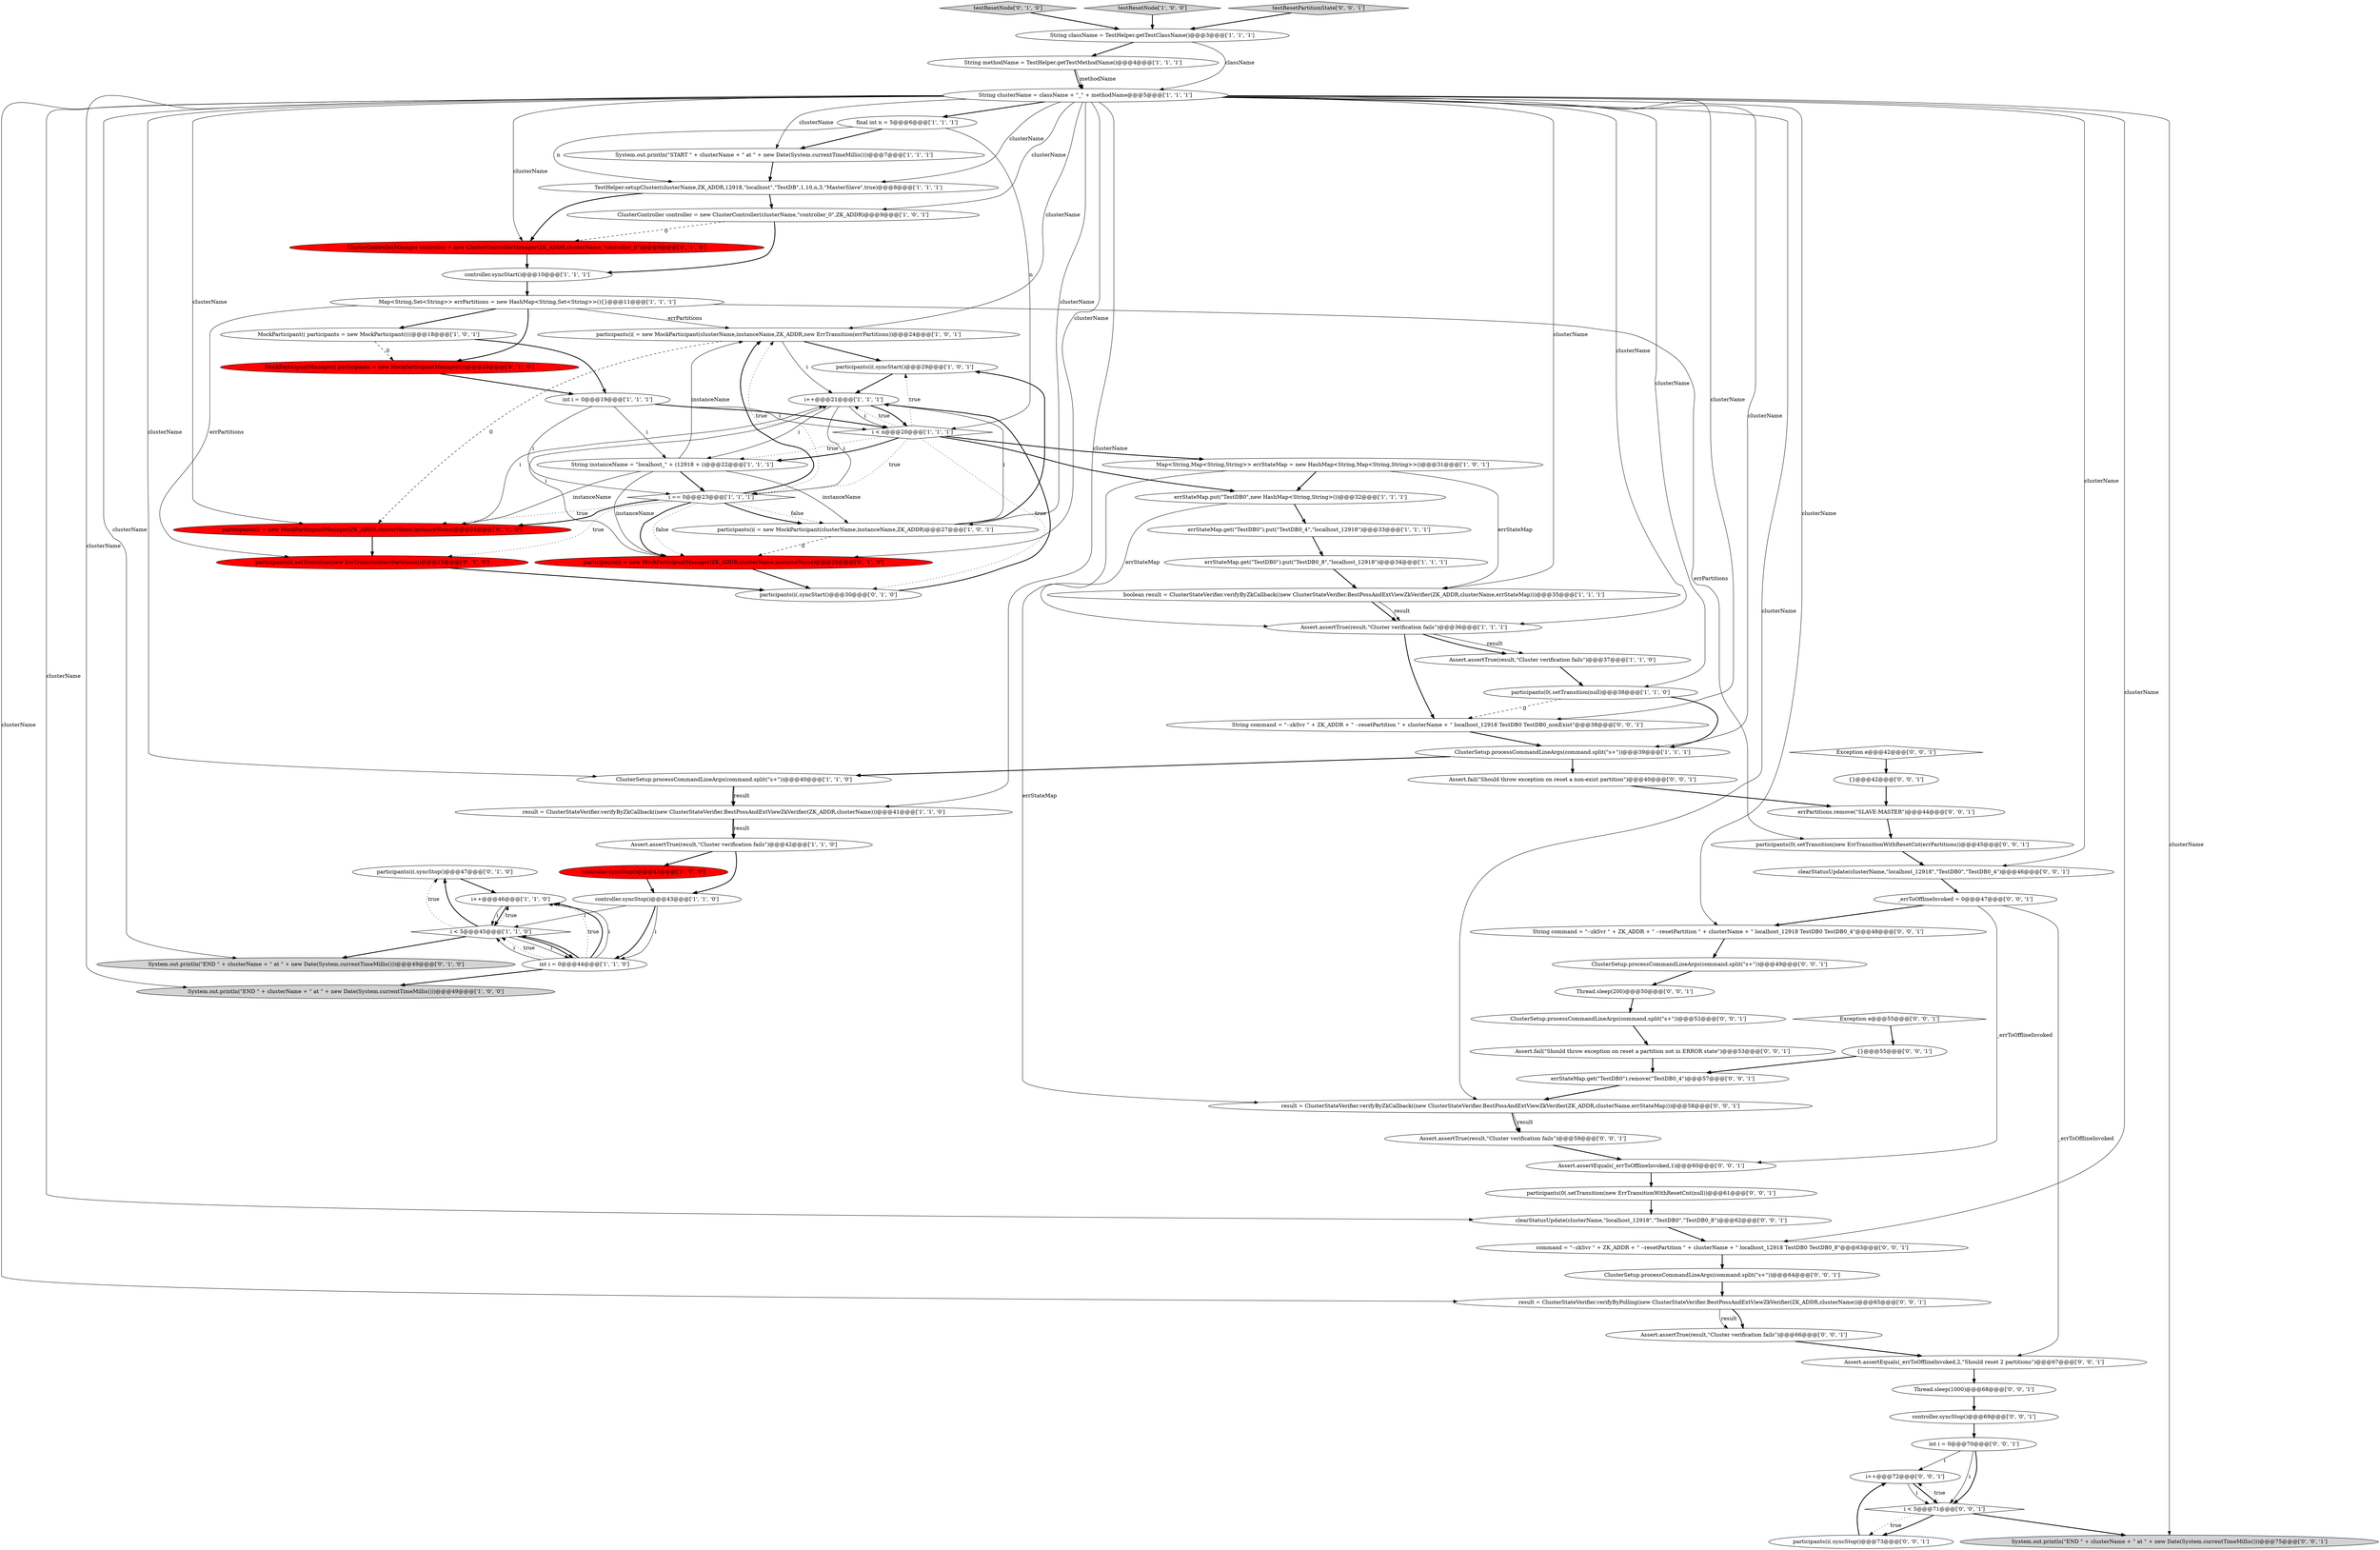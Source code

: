 digraph {
42 [style = filled, label = "participants(i(.syncStop()@@@47@@@['0', '1', '0']", fillcolor = white, shape = ellipse image = "AAA0AAABBB2BBB"];
71 [style = filled, label = "result = ClusterStateVerifier.verifyByPolling(new ClusterStateVerifier.BestPossAndExtViewZkVerifier(ZK_ADDR,clusterName))@@@65@@@['0', '0', '1']", fillcolor = white, shape = ellipse image = "AAA0AAABBB3BBB"];
79 [style = filled, label = "String command = \"--zkSvr \" + ZK_ADDR + \" --resetPartition \" + clusterName + \" localhost_12918 TestDB0 TestDB0_4\"@@@48@@@['0', '0', '1']", fillcolor = white, shape = ellipse image = "AAA0AAABBB3BBB"];
43 [style = filled, label = "testResetNode['0', '1', '0']", fillcolor = lightgray, shape = diamond image = "AAA0AAABBB2BBB"];
3 [style = filled, label = "participants(i(.syncStart()@@@29@@@['1', '0', '1']", fillcolor = white, shape = ellipse image = "AAA0AAABBB1BBB"];
36 [style = filled, label = "int i = 0@@@44@@@['1', '1', '0']", fillcolor = white, shape = ellipse image = "AAA0AAABBB1BBB"];
76 [style = filled, label = "i++@@@72@@@['0', '0', '1']", fillcolor = white, shape = ellipse image = "AAA0AAABBB3BBB"];
61 [style = filled, label = "controller.syncStop()@@@69@@@['0', '0', '1']", fillcolor = white, shape = ellipse image = "AAA0AAABBB3BBB"];
29 [style = filled, label = "Assert.assertTrue(result,\"Cluster verification fails\")@@@36@@@['1', '1', '1']", fillcolor = white, shape = ellipse image = "AAA0AAABBB1BBB"];
57 [style = filled, label = "Exception e@@@55@@@['0', '0', '1']", fillcolor = white, shape = diamond image = "AAA0AAABBB3BBB"];
1 [style = filled, label = "Assert.assertTrue(result,\"Cluster verification fails\")@@@42@@@['1', '1', '0']", fillcolor = white, shape = ellipse image = "AAA0AAABBB1BBB"];
14 [style = filled, label = "testResetNode['1', '0', '0']", fillcolor = lightgray, shape = diamond image = "AAA0AAABBB1BBB"];
9 [style = filled, label = "String methodName = TestHelper.getTestMethodName()@@@4@@@['1', '1', '1']", fillcolor = white, shape = ellipse image = "AAA0AAABBB1BBB"];
30 [style = filled, label = "errStateMap.put(\"TestDB0\",new HashMap<String,String>())@@@32@@@['1', '1', '1']", fillcolor = white, shape = ellipse image = "AAA0AAABBB1BBB"];
25 [style = filled, label = "String className = TestHelper.getTestClassName()@@@3@@@['1', '1', '1']", fillcolor = white, shape = ellipse image = "AAA0AAABBB1BBB"];
31 [style = filled, label = "Assert.assertTrue(result,\"Cluster verification fails\")@@@37@@@['1', '1', '0']", fillcolor = white, shape = ellipse image = "AAA0AAABBB1BBB"];
24 [style = filled, label = "participants(i( = new MockParticipant(clusterName,instanceName,ZK_ADDR,new ErrTransition(errPartitions))@@@24@@@['1', '0', '1']", fillcolor = white, shape = ellipse image = "AAA0AAABBB1BBB"];
34 [style = filled, label = "errStateMap.get(\"TestDB0\").put(\"TestDB0_4\",\"localhost_12918\")@@@33@@@['1', '1', '1']", fillcolor = white, shape = ellipse image = "AAA0AAABBB1BBB"];
50 [style = filled, label = "ClusterSetup.processCommandLineArgs(command.split(\"\s+\"))@@@49@@@['0', '0', '1']", fillcolor = white, shape = ellipse image = "AAA0AAABBB3BBB"];
0 [style = filled, label = "ClusterController controller = new ClusterController(clusterName,\"controller_0\",ZK_ADDR)@@@9@@@['1', '0', '1']", fillcolor = white, shape = ellipse image = "AAA0AAABBB1BBB"];
22 [style = filled, label = "Map<String,Set<String>> errPartitions = new HashMap<String,Set<String>>(){}@@@11@@@['1', '1', '1']", fillcolor = white, shape = ellipse image = "AAA0AAABBB1BBB"];
28 [style = filled, label = "participants(0(.setTransition(null)@@@38@@@['1', '1', '0']", fillcolor = white, shape = ellipse image = "AAA0AAABBB1BBB"];
49 [style = filled, label = "participants(0(.setTransition(new ErrTransitionWithResetCnt(null))@@@61@@@['0', '0', '1']", fillcolor = white, shape = ellipse image = "AAA0AAABBB3BBB"];
58 [style = filled, label = "Thread.sleep(1000)@@@68@@@['0', '0', '1']", fillcolor = white, shape = ellipse image = "AAA0AAABBB3BBB"];
59 [style = filled, label = "i < 5@@@71@@@['0', '0', '1']", fillcolor = white, shape = diamond image = "AAA0AAABBB3BBB"];
60 [style = filled, label = "{}@@@55@@@['0', '0', '1']", fillcolor = white, shape = ellipse image = "AAA0AAABBB3BBB"];
51 [style = filled, label = "Assert.assertEquals(_errToOfflineInvoked,1)@@@60@@@['0', '0', '1']", fillcolor = white, shape = ellipse image = "AAA0AAABBB3BBB"];
27 [style = filled, label = "i < 5@@@45@@@['1', '1', '0']", fillcolor = white, shape = diamond image = "AAA0AAABBB1BBB"];
38 [style = filled, label = "participants(i(.setTransition(new ErrTransition(errPartitions))@@@25@@@['0', '1', '0']", fillcolor = red, shape = ellipse image = "AAA1AAABBB2BBB"];
65 [style = filled, label = "Assert.fail(\"Should throw exception on reset a partition not in ERROR state\")@@@53@@@['0', '0', '1']", fillcolor = white, shape = ellipse image = "AAA0AAABBB3BBB"];
2 [style = filled, label = "participants(i( = new MockParticipant(clusterName,instanceName,ZK_ADDR)@@@27@@@['1', '0', '1']", fillcolor = white, shape = ellipse image = "AAA0AAABBB1BBB"];
74 [style = filled, label = "command = \"--zkSvr \" + ZK_ADDR + \" --resetPartition \" + clusterName + \" localhost_12918 TestDB0 TestDB0_8\"@@@63@@@['0', '0', '1']", fillcolor = white, shape = ellipse image = "AAA0AAABBB3BBB"];
35 [style = filled, label = "i < n@@@20@@@['1', '1', '1']", fillcolor = white, shape = diamond image = "AAA0AAABBB1BBB"];
18 [style = filled, label = "System.out.println(\"END \" + clusterName + \" at \" + new Date(System.currentTimeMillis()))@@@49@@@['1', '0', '0']", fillcolor = lightgray, shape = ellipse image = "AAA0AAABBB1BBB"];
32 [style = filled, label = "controller.syncStop()@@@43@@@['1', '0', '0']", fillcolor = red, shape = ellipse image = "AAA1AAABBB1BBB"];
75 [style = filled, label = "String command = \"--zkSvr \" + ZK_ADDR + \" --resetPartition \" + clusterName + \" localhost_12918 TestDB0 TestDB0_nonExist\"@@@38@@@['0', '0', '1']", fillcolor = white, shape = ellipse image = "AAA0AAABBB3BBB"];
7 [style = filled, label = "controller.syncStop()@@@43@@@['1', '1', '0']", fillcolor = white, shape = ellipse image = "AAA0AAABBB1BBB"];
77 [style = filled, label = "testResetPartitionState['0', '0', '1']", fillcolor = lightgray, shape = diamond image = "AAA0AAABBB3BBB"];
53 [style = filled, label = "int i = 0@@@70@@@['0', '0', '1']", fillcolor = white, shape = ellipse image = "AAA0AAABBB3BBB"];
8 [style = filled, label = "i == 0@@@23@@@['1', '1', '1']", fillcolor = white, shape = diamond image = "AAA0AAABBB1BBB"];
40 [style = filled, label = "System.out.println(\"END \" + clusterName + \" at \" + new Date(System.currentTimeMillis()))@@@49@@@['0', '1', '0']", fillcolor = lightgray, shape = ellipse image = "AAA0AAABBB2BBB"];
55 [style = filled, label = "_errToOfflineInvoked = 0@@@47@@@['0', '0', '1']", fillcolor = white, shape = ellipse image = "AAA0AAABBB3BBB"];
47 [style = filled, label = "ClusterSetup.processCommandLineArgs(command.split(\"\s+\"))@@@52@@@['0', '0', '1']", fillcolor = white, shape = ellipse image = "AAA0AAABBB3BBB"];
6 [style = filled, label = "i++@@@46@@@['1', '1', '0']", fillcolor = white, shape = ellipse image = "AAA0AAABBB1BBB"];
52 [style = filled, label = "clearStatusUpdate(clusterName,\"localhost_12918\",\"TestDB0\",\"TestDB0_8\")@@@62@@@['0', '0', '1']", fillcolor = white, shape = ellipse image = "AAA0AAABBB3BBB"];
63 [style = filled, label = "ClusterSetup.processCommandLineArgs(command.split(\"\s+\"))@@@64@@@['0', '0', '1']", fillcolor = white, shape = ellipse image = "AAA0AAABBB3BBB"];
4 [style = filled, label = "errStateMap.get(\"TestDB0\").put(\"TestDB0_8\",\"localhost_12918\")@@@34@@@['1', '1', '1']", fillcolor = white, shape = ellipse image = "AAA0AAABBB1BBB"];
33 [style = filled, label = "Map<String,Map<String,String>> errStateMap = new HashMap<String,Map<String,String>>()@@@31@@@['1', '0', '1']", fillcolor = white, shape = ellipse image = "AAA0AAABBB1BBB"];
13 [style = filled, label = "String instanceName = \"localhost_\" + (12918 + i)@@@22@@@['1', '1', '1']", fillcolor = white, shape = ellipse image = "AAA0AAABBB1BBB"];
66 [style = filled, label = "errStateMap.get(\"TestDB0\").remove(\"TestDB0_4\")@@@57@@@['0', '0', '1']", fillcolor = white, shape = ellipse image = "AAA0AAABBB3BBB"];
67 [style = filled, label = "clearStatusUpdate(clusterName,\"localhost_12918\",\"TestDB0\",\"TestDB0_4\")@@@46@@@['0', '0', '1']", fillcolor = white, shape = ellipse image = "AAA0AAABBB3BBB"];
69 [style = filled, label = "Thread.sleep(200)@@@50@@@['0', '0', '1']", fillcolor = white, shape = ellipse image = "AAA0AAABBB3BBB"];
73 [style = filled, label = "participants(i(.syncStop()@@@73@@@['0', '0', '1']", fillcolor = white, shape = ellipse image = "AAA0AAABBB3BBB"];
20 [style = filled, label = "i++@@@21@@@['1', '1', '1']", fillcolor = white, shape = ellipse image = "AAA0AAABBB1BBB"];
70 [style = filled, label = "participants(0(.setTransition(new ErrTransitionWithResetCnt(errPartitions))@@@45@@@['0', '0', '1']", fillcolor = white, shape = ellipse image = "AAA0AAABBB3BBB"];
39 [style = filled, label = "MockParticipantManager(( participants = new MockParticipantManager((((@@@18@@@['0', '1', '0']", fillcolor = red, shape = ellipse image = "AAA1AAABBB2BBB"];
54 [style = filled, label = "Assert.fail(\"Should throw exception on reset a non-exist partition\")@@@40@@@['0', '0', '1']", fillcolor = white, shape = ellipse image = "AAA0AAABBB3BBB"];
56 [style = filled, label = "Assert.assertTrue(result,\"Cluster verification fails\")@@@59@@@['0', '0', '1']", fillcolor = white, shape = ellipse image = "AAA0AAABBB3BBB"];
44 [style = filled, label = "participants(i( = new MockParticipantManager(ZK_ADDR,clusterName,instanceName)@@@28@@@['0', '1', '0']", fillcolor = red, shape = ellipse image = "AAA1AAABBB2BBB"];
64 [style = filled, label = "result = ClusterStateVerifier.verifyByZkCallback((new ClusterStateVerifier.BestPossAndExtViewZkVerifier(ZK_ADDR,clusterName,errStateMap)))@@@58@@@['0', '0', '1']", fillcolor = white, shape = ellipse image = "AAA0AAABBB3BBB"];
62 [style = filled, label = "Assert.assertTrue(result,\"Cluster verification fails\")@@@66@@@['0', '0', '1']", fillcolor = white, shape = ellipse image = "AAA0AAABBB3BBB"];
17 [style = filled, label = "int i = 0@@@19@@@['1', '1', '1']", fillcolor = white, shape = ellipse image = "AAA0AAABBB1BBB"];
15 [style = filled, label = "final int n = 5@@@6@@@['1', '1', '1']", fillcolor = white, shape = ellipse image = "AAA0AAABBB1BBB"];
5 [style = filled, label = "ClusterSetup.processCommandLineArgs(command.split(\"\s+\"))@@@40@@@['1', '1', '0']", fillcolor = white, shape = ellipse image = "AAA0AAABBB1BBB"];
48 [style = filled, label = "Exception e@@@42@@@['0', '0', '1']", fillcolor = white, shape = diamond image = "AAA0AAABBB3BBB"];
68 [style = filled, label = "{}@@@42@@@['0', '0', '1']", fillcolor = white, shape = ellipse image = "AAA0AAABBB3BBB"];
46 [style = filled, label = "errPartitions.remove(\"SLAVE-MASTER\")@@@44@@@['0', '0', '1']", fillcolor = white, shape = ellipse image = "AAA0AAABBB3BBB"];
41 [style = filled, label = "ClusterControllerManager controller = new ClusterControllerManager(ZK_ADDR,clusterName,\"controller_0\")@@@9@@@['0', '1', '0']", fillcolor = red, shape = ellipse image = "AAA1AAABBB2BBB"];
21 [style = filled, label = "TestHelper.setupCluster(clusterName,ZK_ADDR,12918,\"localhost\",\"TestDB\",1,10,n,3,\"MasterSlave\",true)@@@8@@@['1', '1', '1']", fillcolor = white, shape = ellipse image = "AAA0AAABBB1BBB"];
19 [style = filled, label = "boolean result = ClusterStateVerifier.verifyByZkCallback((new ClusterStateVerifier.BestPossAndExtViewZkVerifier(ZK_ADDR,clusterName,errStateMap)))@@@35@@@['1', '1', '1']", fillcolor = white, shape = ellipse image = "AAA0AAABBB1BBB"];
11 [style = filled, label = "System.out.println(\"START \" + clusterName + \" at \" + new Date(System.currentTimeMillis()))@@@7@@@['1', '1', '1']", fillcolor = white, shape = ellipse image = "AAA0AAABBB1BBB"];
26 [style = filled, label = "String clusterName = className + \"_\" + methodName@@@5@@@['1', '1', '1']", fillcolor = white, shape = ellipse image = "AAA0AAABBB1BBB"];
78 [style = filled, label = "System.out.println(\"END \" + clusterName + \" at \" + new Date(System.currentTimeMillis()))@@@75@@@['0', '0', '1']", fillcolor = lightgray, shape = ellipse image = "AAA0AAABBB3BBB"];
45 [style = filled, label = "participants(i( = new MockParticipantManager(ZK_ADDR,clusterName,instanceName)@@@24@@@['0', '1', '0']", fillcolor = red, shape = ellipse image = "AAA1AAABBB2BBB"];
16 [style = filled, label = "result = ClusterStateVerifier.verifyByZkCallback((new ClusterStateVerifier.BestPossAndExtViewZkVerifier(ZK_ADDR,clusterName)))@@@41@@@['1', '1', '0']", fillcolor = white, shape = ellipse image = "AAA0AAABBB1BBB"];
12 [style = filled, label = "MockParticipant(( participants = new MockParticipant((((@@@18@@@['1', '0', '1']", fillcolor = white, shape = ellipse image = "AAA0AAABBB1BBB"];
23 [style = filled, label = "controller.syncStart()@@@10@@@['1', '1', '1']", fillcolor = white, shape = ellipse image = "AAA0AAABBB1BBB"];
72 [style = filled, label = "Assert.assertEquals(_errToOfflineInvoked,2,\"Should reset 2 partitions\")@@@67@@@['0', '0', '1']", fillcolor = white, shape = ellipse image = "AAA0AAABBB3BBB"];
37 [style = filled, label = "participants(i(.syncStart()@@@30@@@['0', '1', '0']", fillcolor = white, shape = ellipse image = "AAA0AAABBB2BBB"];
10 [style = filled, label = "ClusterSetup.processCommandLineArgs(command.split(\"\s+\"))@@@39@@@['1', '1', '1']", fillcolor = white, shape = ellipse image = "AAA0AAABBB1BBB"];
35->20 [style = dotted, label="true"];
33->19 [style = solid, label="errStateMap"];
36->6 [style = dotted, label="true"];
59->76 [style = dotted, label="true"];
20->35 [style = solid, label="i"];
70->67 [style = bold, label=""];
14->25 [style = bold, label=""];
26->41 [style = solid, label="clusterName"];
29->31 [style = solid, label="result"];
77->25 [style = bold, label=""];
15->35 [style = solid, label="n"];
5->16 [style = solid, label="result"];
53->59 [style = solid, label="i"];
10->54 [style = bold, label=""];
71->62 [style = bold, label=""];
24->20 [style = solid, label="i"];
64->56 [style = solid, label="result"];
17->35 [style = solid, label="i"];
30->29 [style = solid, label="errStateMap"];
9->26 [style = solid, label="methodName"];
17->8 [style = solid, label="i"];
7->36 [style = solid, label="i"];
8->44 [style = bold, label=""];
35->8 [style = dotted, label="true"];
26->2 [style = solid, label="clusterName"];
59->78 [style = bold, label=""];
26->75 [style = solid, label="clusterName"];
9->26 [style = bold, label=""];
23->22 [style = bold, label=""];
22->24 [style = solid, label="errPartitions"];
15->11 [style = bold, label=""];
13->44 [style = solid, label="instanceName"];
66->64 [style = bold, label=""];
79->50 [style = bold, label=""];
45->38 [style = bold, label=""];
36->18 [style = bold, label=""];
26->15 [style = bold, label=""];
26->74 [style = solid, label="clusterName"];
52->74 [style = bold, label=""];
26->5 [style = solid, label="clusterName"];
16->1 [style = solid, label="result"];
13->2 [style = solid, label="instanceName"];
35->37 [style = dotted, label="true"];
73->76 [style = bold, label=""];
75->10 [style = bold, label=""];
26->29 [style = solid, label="clusterName"];
76->59 [style = solid, label="i"];
33->64 [style = solid, label="errStateMap"];
8->38 [style = dotted, label="true"];
60->66 [style = bold, label=""];
17->35 [style = bold, label=""];
36->6 [style = bold, label=""];
27->36 [style = solid, label="i"];
26->67 [style = solid, label="clusterName"];
50->69 [style = bold, label=""];
21->0 [style = bold, label=""];
59->73 [style = bold, label=""];
36->6 [style = solid, label="i"];
71->62 [style = solid, label="result"];
15->21 [style = solid, label="n"];
54->46 [style = bold, label=""];
26->45 [style = solid, label="clusterName"];
4->19 [style = bold, label=""];
74->63 [style = bold, label=""];
21->41 [style = bold, label=""];
57->60 [style = bold, label=""];
65->66 [style = bold, label=""];
76->59 [style = bold, label=""];
30->34 [style = bold, label=""];
32->7 [style = bold, label=""];
26->71 [style = solid, label="clusterName"];
8->2 [style = dotted, label="false"];
56->51 [style = bold, label=""];
26->19 [style = solid, label="clusterName"];
26->28 [style = solid, label="clusterName"];
26->44 [style = solid, label="clusterName"];
0->41 [style = dashed, label="0"];
0->23 [style = bold, label=""];
24->45 [style = dashed, label="0"];
38->37 [style = bold, label=""];
26->40 [style = solid, label="clusterName"];
7->27 [style = solid, label="i"];
33->30 [style = bold, label=""];
1->32 [style = bold, label=""];
44->37 [style = bold, label=""];
26->16 [style = solid, label="clusterName"];
31->28 [style = bold, label=""];
27->42 [style = dotted, label="true"];
24->3 [style = bold, label=""];
12->39 [style = dashed, label="0"];
8->24 [style = bold, label=""];
13->24 [style = solid, label="instanceName"];
58->61 [style = bold, label=""];
20->8 [style = solid, label="i"];
8->44 [style = dotted, label="false"];
26->79 [style = solid, label="clusterName"];
26->11 [style = solid, label="clusterName"];
19->29 [style = bold, label=""];
2->3 [style = bold, label=""];
11->21 [style = bold, label=""];
25->9 [style = bold, label=""];
12->17 [style = bold, label=""];
36->27 [style = solid, label="i"];
22->70 [style = solid, label="errPartitions"];
63->71 [style = bold, label=""];
1->7 [style = bold, label=""];
55->51 [style = solid, label="_errToOfflineInvoked"];
8->24 [style = dotted, label="true"];
20->13 [style = solid, label="i"];
2->20 [style = solid, label="i"];
46->70 [style = bold, label=""];
45->20 [style = solid, label="i"];
5->16 [style = bold, label=""];
6->27 [style = bold, label=""];
25->26 [style = solid, label="className"];
26->0 [style = solid, label="clusterName"];
10->5 [style = bold, label=""];
8->2 [style = bold, label=""];
16->1 [style = bold, label=""];
17->13 [style = solid, label="i"];
39->17 [style = bold, label=""];
35->13 [style = dotted, label="true"];
8->45 [style = bold, label=""];
48->68 [style = bold, label=""];
22->38 [style = solid, label="errPartitions"];
22->39 [style = bold, label=""];
26->18 [style = solid, label="clusterName"];
35->30 [style = bold, label=""];
26->10 [style = solid, label="clusterName"];
19->29 [style = solid, label="result"];
26->78 [style = solid, label="clusterName"];
7->36 [style = bold, label=""];
26->64 [style = solid, label="clusterName"];
27->36 [style = bold, label=""];
29->75 [style = bold, label=""];
36->27 [style = dotted, label="true"];
28->10 [style = bold, label=""];
68->46 [style = bold, label=""];
8->45 [style = dotted, label="true"];
28->75 [style = dashed, label="0"];
35->3 [style = dotted, label="true"];
29->31 [style = bold, label=""];
35->33 [style = bold, label=""];
37->20 [style = bold, label=""];
44->20 [style = solid, label="i"];
51->49 [style = bold, label=""];
26->24 [style = solid, label="clusterName"];
53->76 [style = solid, label="i"];
26->21 [style = solid, label="clusterName"];
27->42 [style = bold, label=""];
67->55 [style = bold, label=""];
61->53 [style = bold, label=""];
3->20 [style = bold, label=""];
64->56 [style = bold, label=""];
6->27 [style = solid, label="i"];
36->27 [style = bold, label=""];
49->52 [style = bold, label=""];
42->6 [style = bold, label=""];
53->59 [style = bold, label=""];
22->12 [style = bold, label=""];
72->58 [style = bold, label=""];
62->72 [style = bold, label=""];
69->47 [style = bold, label=""];
47->65 [style = bold, label=""];
34->4 [style = bold, label=""];
13->45 [style = solid, label="instanceName"];
55->72 [style = solid, label="_errToOfflineInvoked"];
27->40 [style = bold, label=""];
26->52 [style = solid, label="clusterName"];
20->35 [style = bold, label=""];
27->6 [style = dotted, label="true"];
59->73 [style = dotted, label="true"];
13->8 [style = bold, label=""];
43->25 [style = bold, label=""];
35->13 [style = bold, label=""];
41->23 [style = bold, label=""];
55->79 [style = bold, label=""];
2->44 [style = dashed, label="0"];
}

